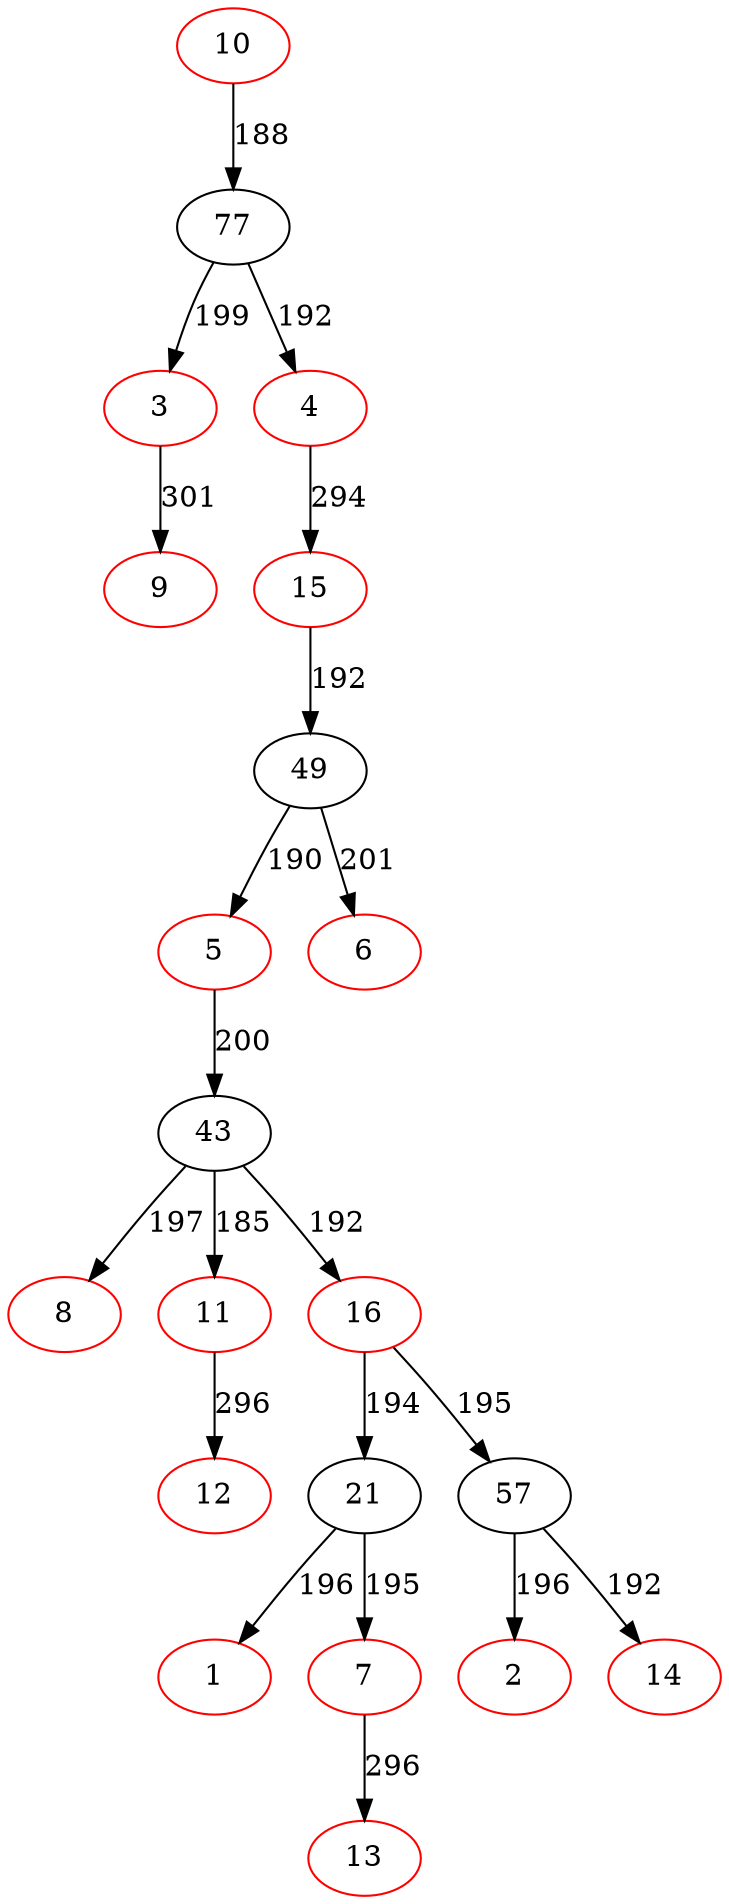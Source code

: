 digraph {
10[color=red]
77[color=black]
3[color=red]
9[color=red]
3->9[label=301]
77->3[label=199]
4[color=red]
15[color=red]
49[color=black]
5[color=red]
43[color=black]
8[color=red]
43->8[label=197]
11[color=red]
12[color=red]
11->12[label=296]
43->11[label=185]
16[color=red]
21[color=black]
1[color=red]
21->1[label=196]
7[color=red]
13[color=red]
7->13[label=296]
21->7[label=195]
16->21[label=194]
57[color=black]
2[color=red]
57->2[label=196]
14[color=red]
57->14[label=192]
16->57[label=195]
43->16[label=192]
5->43[label=200]
49->5[label=190]
6[color=red]
49->6[label=201]
15->49[label=192]
4->15[label=294]
77->4[label=192]
10->77[label=188]
}